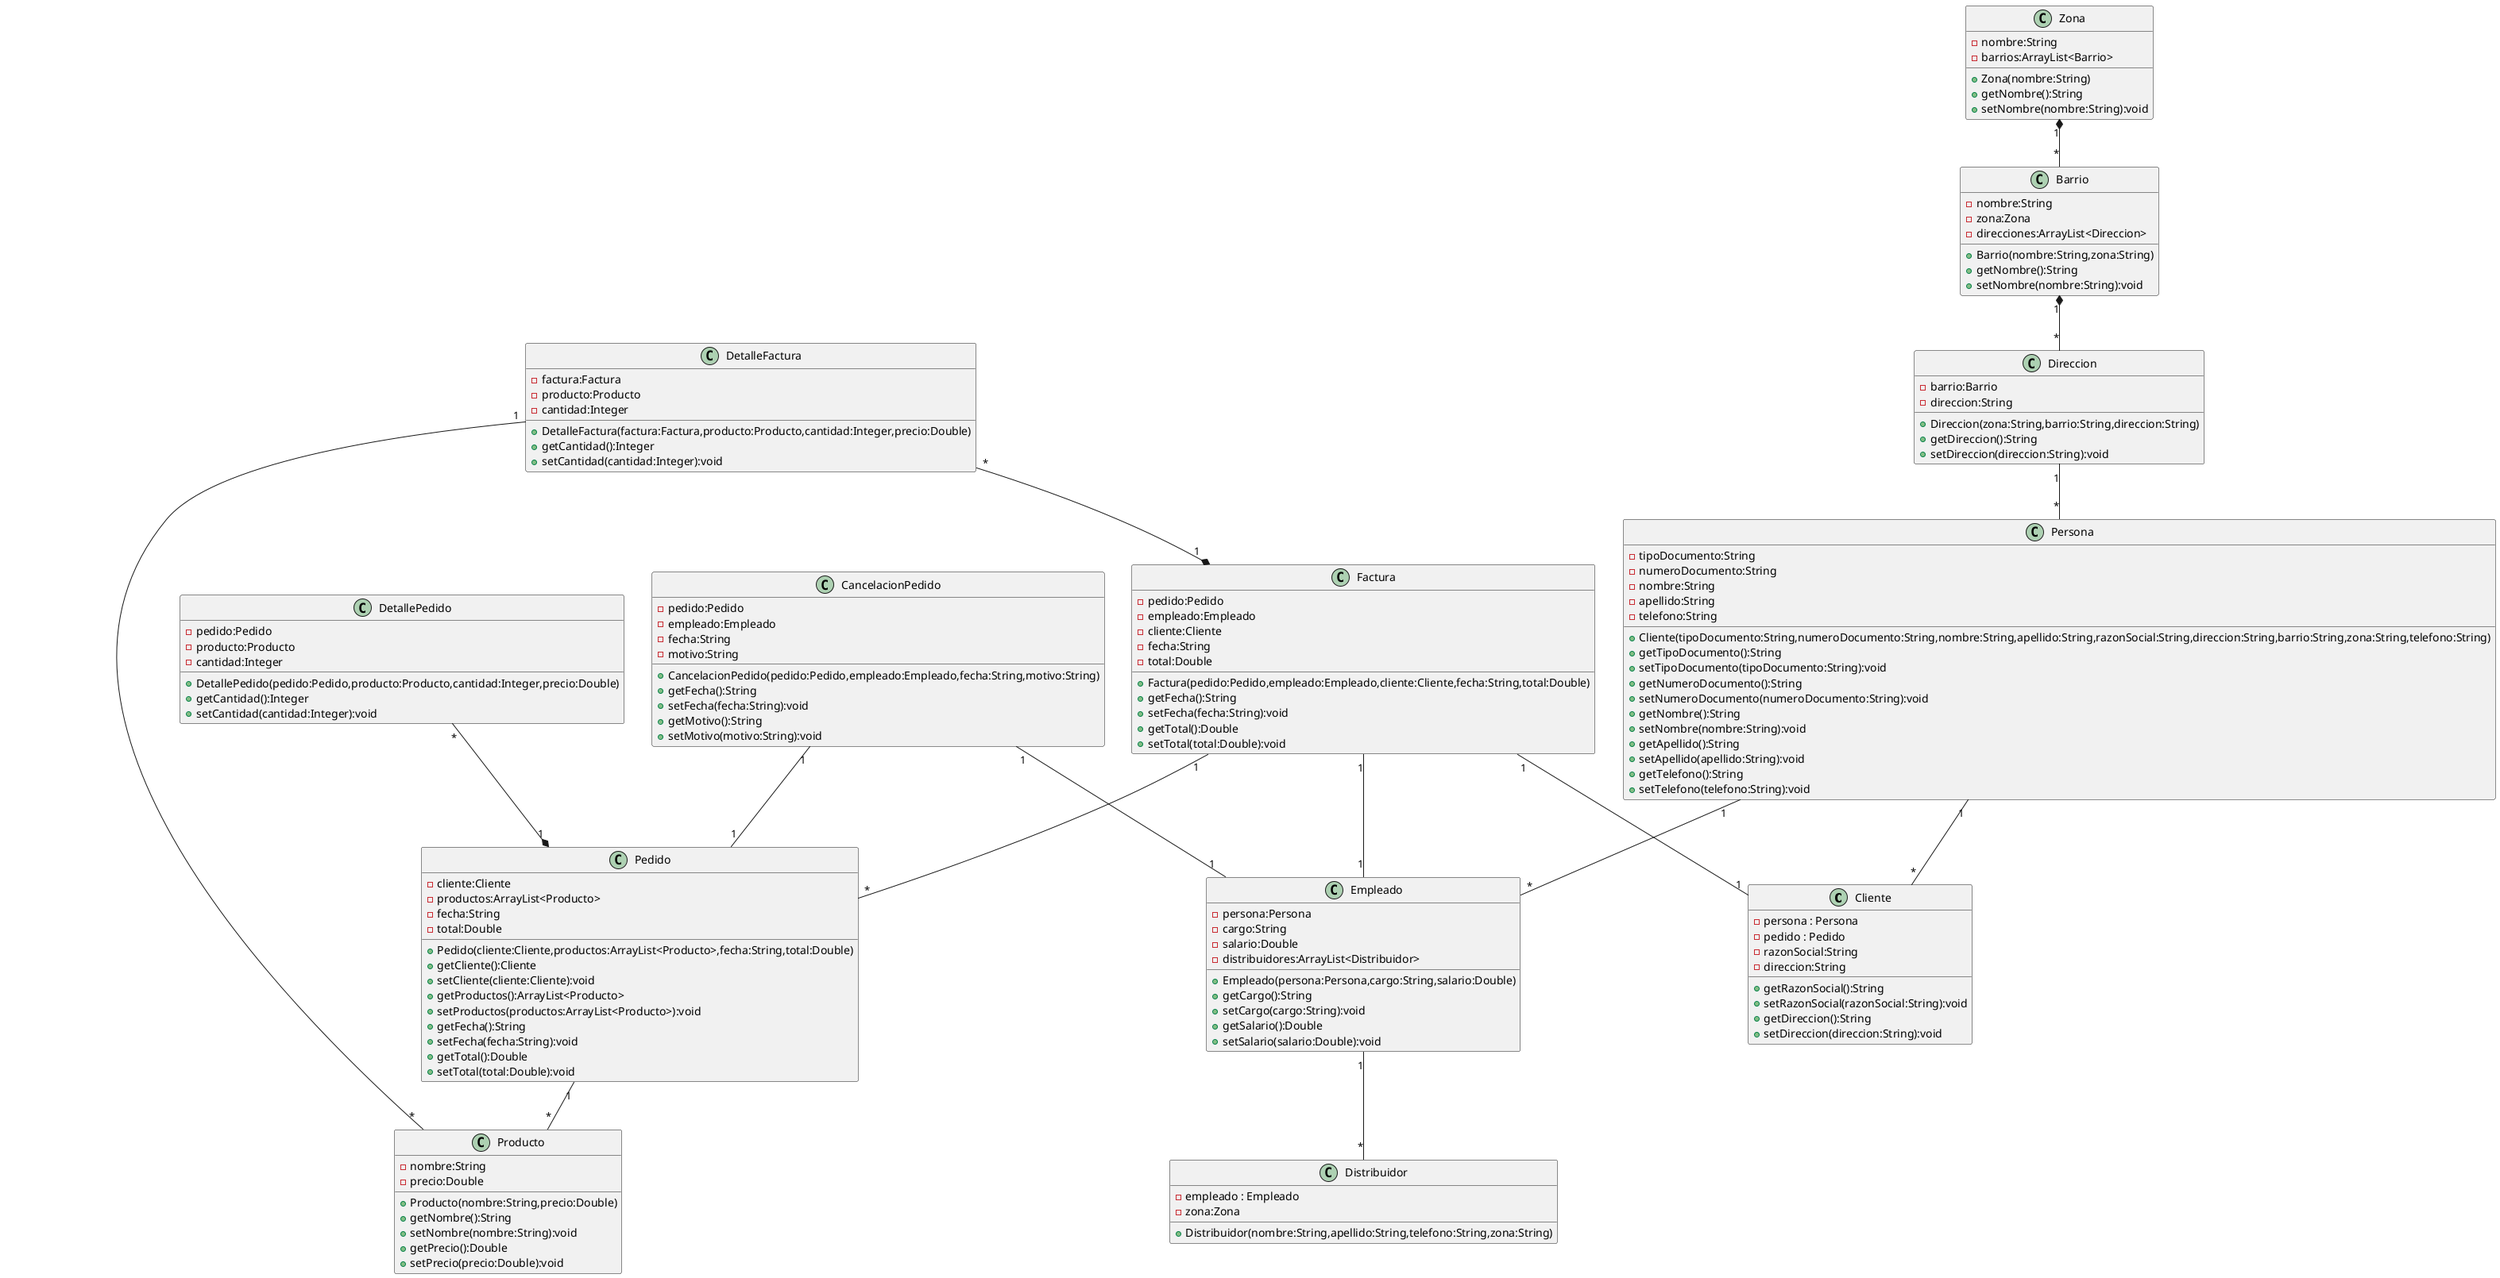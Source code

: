 Realizar el diagrama de clases  utilizando UML
*/
@startuml Clases

class Cliente{
    -persona : Persona
    -pedido : Pedido
    -razonSocial:String
	-direccion:String
    +getRazonSocial():String
	+setRazonSocial(razonSocial:String):void
	+getDireccion():String
	+setDireccion(direccion:String):void

}

class Persona{
	-tipoDocumento:String
	-numeroDocumento:String
	-nombre:String
	-apellido:String
	-telefono:String
	+Cliente(tipoDocumento:String,numeroDocumento:String,nombre:String,apellido:String,razonSocial:String,direccion:String,barrio:String,zona:String,telefono:String)
	+getTipoDocumento():String
	+setTipoDocumento(tipoDocumento:String):void
	+getNumeroDocumento():String
	+setNumeroDocumento(numeroDocumento:String):void
	+getNombre():String
	+setNombre(nombre:String):void
	+getApellido():String
	+setApellido(apellido:String):void
	+getTelefono():String
	+setTelefono(telefono:String):void
}

class Empleado{
    -persona:Persona
    -cargo:String
    -salario:Double
	-distribuidores:ArrayList<Distribuidor>
    +Empleado(persona:Persona,cargo:String,salario:Double)
    +getCargo():String
    +setCargo(cargo:String):void
    +getSalario():Double
    +setSalario(salario:Double):void
}

class Distribuidor{
	-empleado : Empleado
	-zona:Zona
	+Distribuidor(nombre:String,apellido:String,telefono:String,zona:String)
}


class Direccion{
    -barrio:Barrio
    -direccion:String
    +Direccion(zona:String,barrio:String,direccion:String)
    +getDireccion():String
    +setDireccion(direccion:String):void
}

class Barrio{
	-nombre:String
	-zona:Zona
	-direcciones:ArrayList<Direccion>
	+Barrio(nombre:String,zona:String)
	+getNombre():String
	+setNombre(nombre:String):void
}

class Zona{
	-nombre:String
	-barrios:ArrayList<Barrio>
	+Zona(nombre:String)
	+getNombre():String
	+setNombre(nombre:String):void
}


class Pedido{
	-cliente:Cliente
	-productos:ArrayList<Producto>
	-fecha:String
	-total:Double
	+Pedido(cliente:Cliente,productos:ArrayList<Producto>,fecha:String,total:Double)
	+getCliente():Cliente
	+setCliente(cliente:Cliente):void
	+getProductos():ArrayList<Producto>
	+setProductos(productos:ArrayList<Producto>):void
	+getFecha():String
	+setFecha(fecha:String):void
	+getTotal():Double
	+setTotal(total:Double):void
}

class DetallePedido{
	-pedido:Pedido
	-producto:Producto
	-cantidad:Integer
	+DetallePedido(pedido:Pedido,producto:Producto,cantidad:Integer,precio:Double)
	+getCantidad():Integer
	+setCantidad(cantidad:Integer):void
}

class Producto{
	-nombre:String
	-precio:Double
	+Producto(nombre:String,precio:Double)
	+getNombre():String
	+setNombre(nombre:String):void
	+getPrecio():Double
	+setPrecio(precio:Double):void
}

class Factura{
	-pedido:Pedido
	-empleado:Empleado
	-cliente:Cliente
	-fecha:String
	-total:Double
	+Factura(pedido:Pedido,empleado:Empleado,cliente:Cliente,fecha:String,total:Double)
	+getFecha():String
	+setFecha(fecha:String):void
	+getTotal():Double
	+setTotal(total:Double):void

}

class DetalleFactura{
	-factura:Factura
	-producto:Producto
	-cantidad:Integer
	+DetalleFactura(factura:Factura,producto:Producto,cantidad:Integer,precio:Double)
	+getCantidad():Integer
	+setCantidad(cantidad:Integer):void
}

class CancelacionPedido{
	-pedido:Pedido
	-empleado:Empleado
	-fecha:String
	-motivo:String
	+CancelacionPedido(pedido:Pedido,empleado:Empleado,fecha:String,motivo:String)
	+getFecha():String
	+setFecha(fecha:String):void
	+getMotivo():String
	+setMotivo(motivo:String):void
}



Persona "1"--"*" Empleado
Empleado "1"--"*" Distribuidor
Persona "1"--"*" Cliente
Barrio "1"*--"*" Direccion
Zona "1"*--"*" Barrio
Direccion "1"--"*" Persona



Pedido "1"--"*" Producto
Factura "1"--"*" Pedido
Factura "1"--"1" Empleado
Factura "1"--"1" Cliente
DetalleFactura "*"--*"1" Factura
DetallePedido "*"--*"1" Pedido
DetalleFactura "1"--"*" Producto
CancelacionPedido "1"--"1" Pedido
CancelacionPedido "1"--"1" Empleado





@enduml